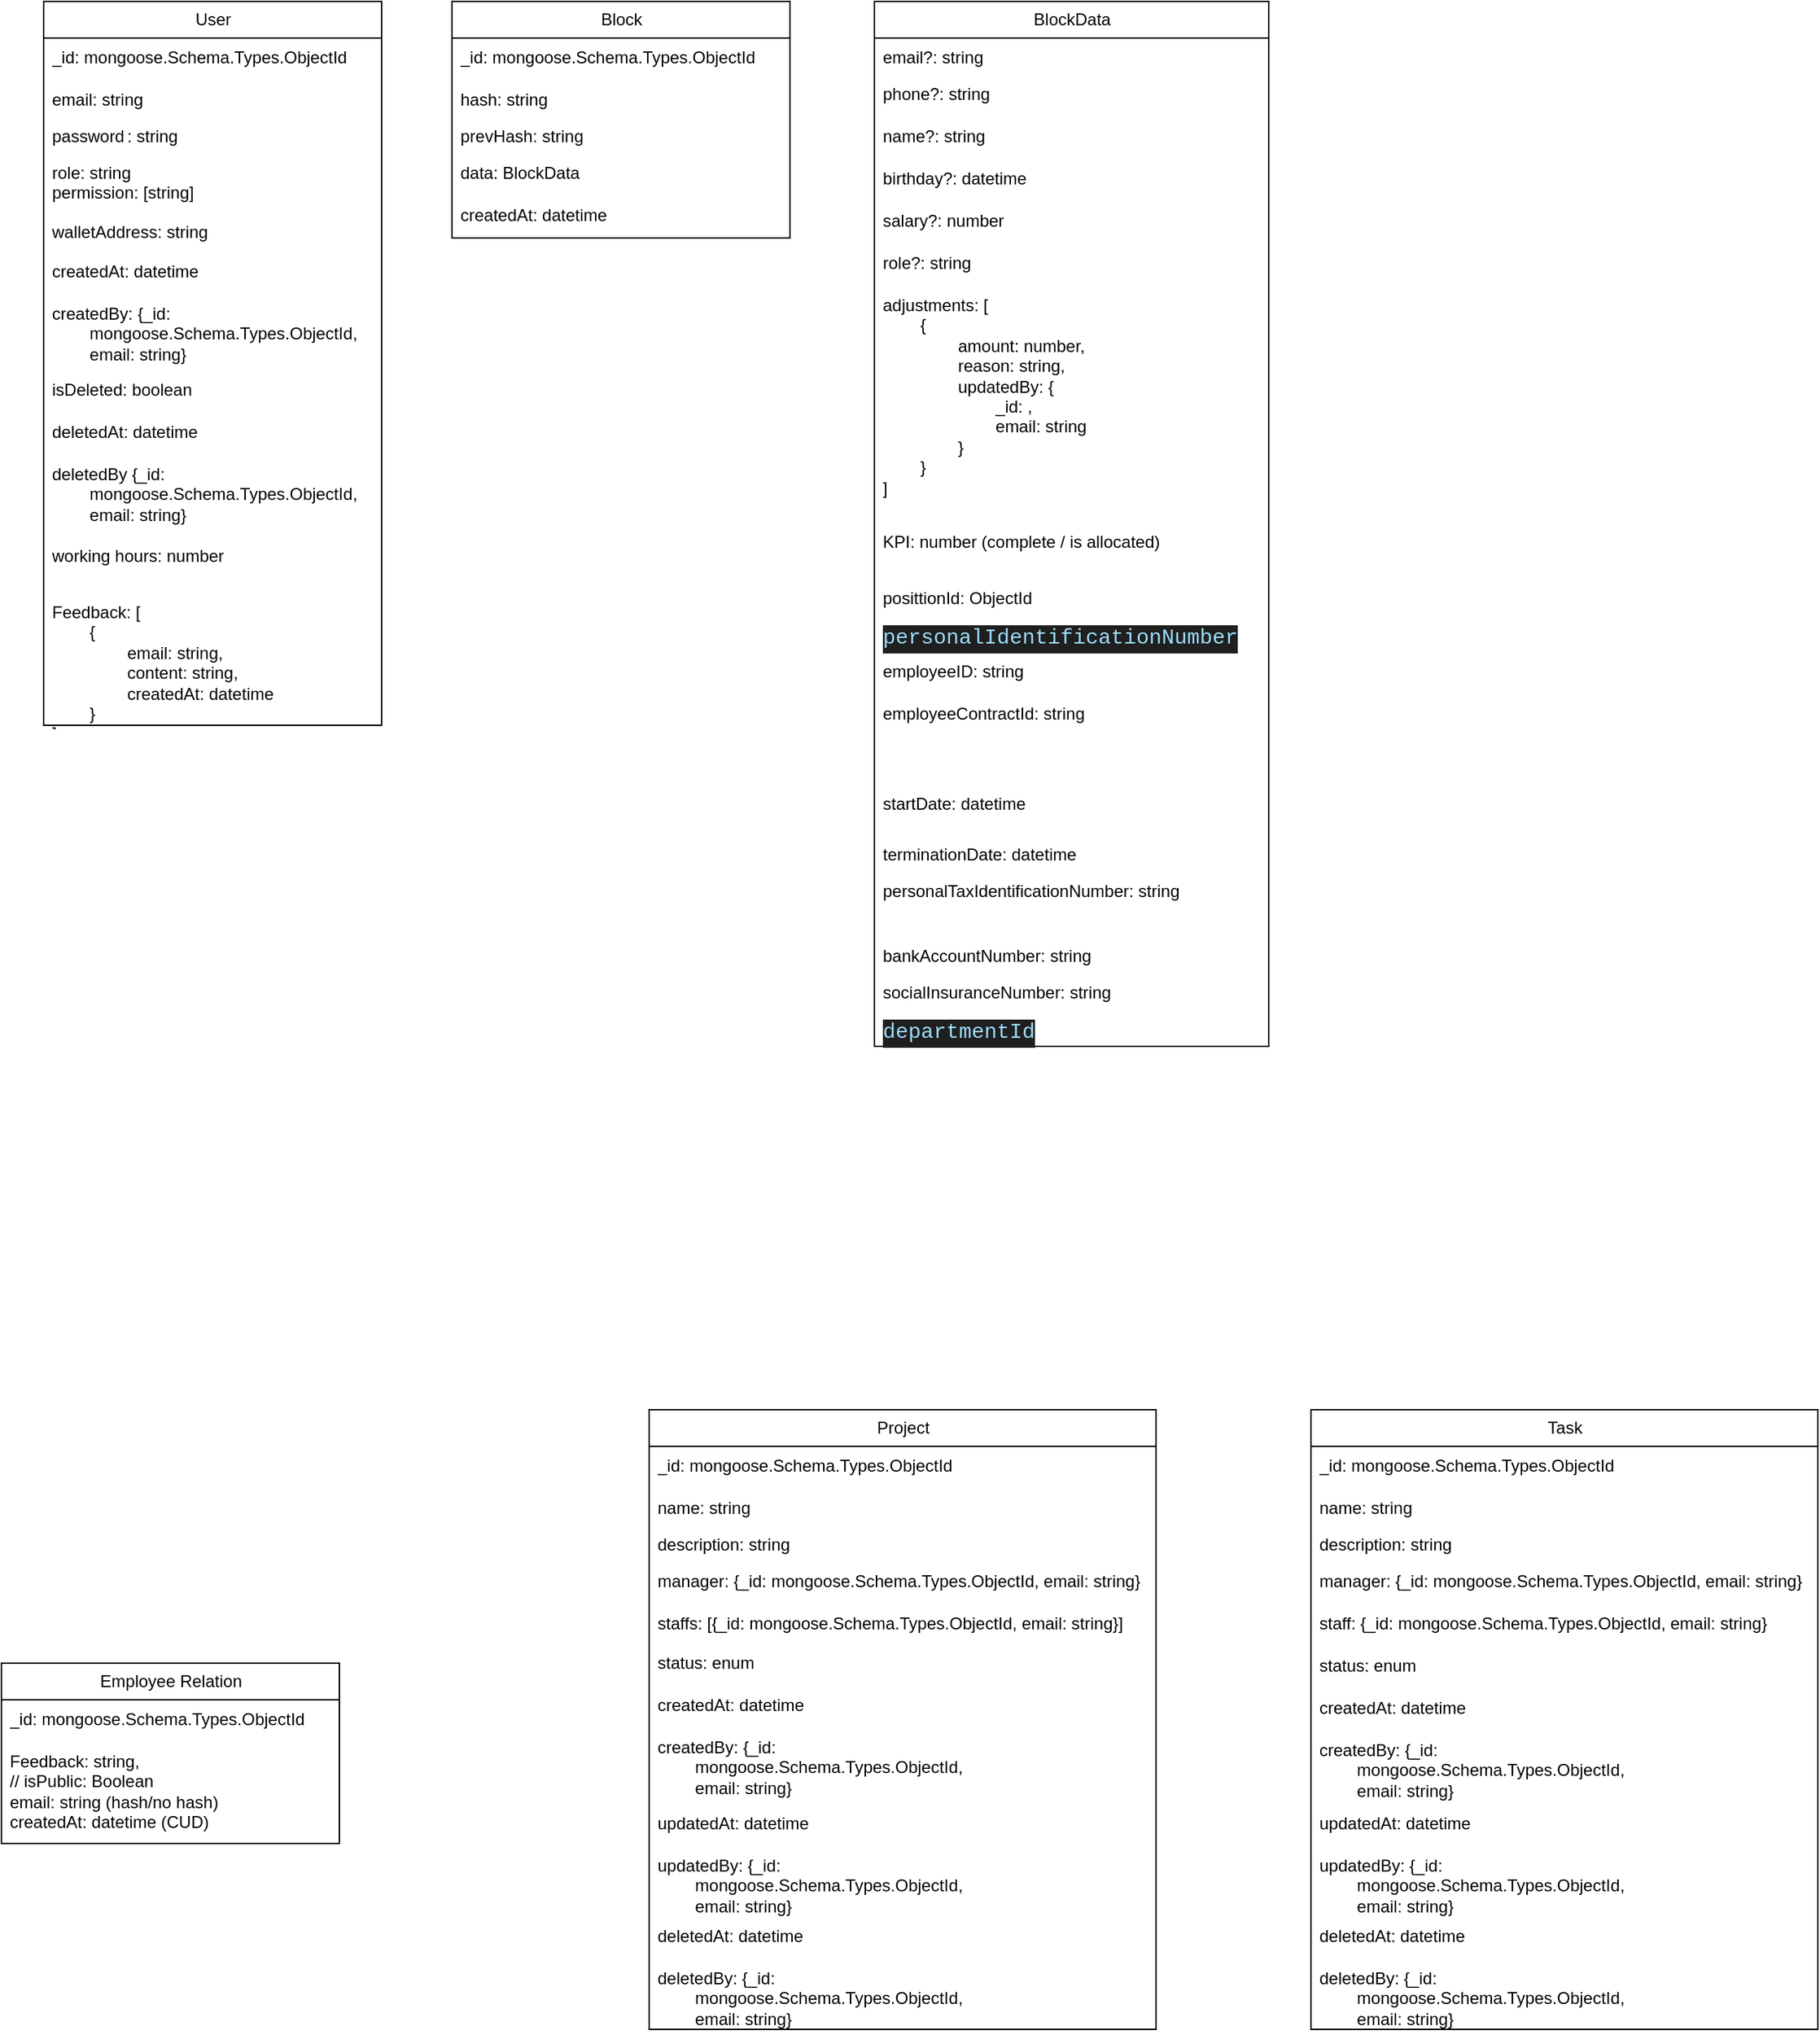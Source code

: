 <mxfile version="26.1.1">
  <diagram name="Trang-1" id="6lRMdNZCeuYs8_WIxGct">
    <mxGraphModel dx="1071" dy="615" grid="1" gridSize="10" guides="1" tooltips="1" connect="1" arrows="1" fold="1" page="1" pageScale="1" pageWidth="827" pageHeight="1169" math="0" shadow="0">
      <root>
        <mxCell id="0" />
        <mxCell id="1" parent="0" />
        <mxCell id="edtFd7OV8kf5VaEeZKkt-4" value="User" style="swimlane;fontStyle=0;childLayout=stackLayout;horizontal=1;startSize=26;fillColor=none;horizontalStack=0;resizeParent=1;resizeParentMax=0;resizeLast=0;collapsible=1;marginBottom=0;html=1;" parent="1" vertex="1">
          <mxGeometry x="50" y="40" width="240" height="514" as="geometry" />
        </mxCell>
        <mxCell id="edtFd7OV8kf5VaEeZKkt-49" value="_id: mongoose.Schema.Types.ObjectId" style="text;strokeColor=none;fillColor=none;spacingLeft=4;spacingRight=4;overflow=hidden;rotatable=0;points=[[0,0.5],[1,0.5]];portConstraint=eastwest;fontSize=12;whiteSpace=wrap;html=1;" parent="edtFd7OV8kf5VaEeZKkt-4" vertex="1">
          <mxGeometry y="26" width="240" height="30" as="geometry" />
        </mxCell>
        <mxCell id="edtFd7OV8kf5VaEeZKkt-5" value="email: string" style="text;strokeColor=none;fillColor=none;align=left;verticalAlign=top;spacingLeft=4;spacingRight=4;overflow=hidden;rotatable=0;points=[[0,0.5],[1,0.5]];portConstraint=eastwest;whiteSpace=wrap;html=1;" parent="edtFd7OV8kf5VaEeZKkt-4" vertex="1">
          <mxGeometry y="56" width="240" height="26" as="geometry" />
        </mxCell>
        <mxCell id="edtFd7OV8kf5VaEeZKkt-6" value="password&lt;span style=&quot;white-space: pre;&quot;&gt;&#x9;&lt;/span&gt;: string" style="text;strokeColor=none;fillColor=none;align=left;verticalAlign=top;spacingLeft=4;spacingRight=4;overflow=hidden;rotatable=0;points=[[0,0.5],[1,0.5]];portConstraint=eastwest;whiteSpace=wrap;html=1;" parent="edtFd7OV8kf5VaEeZKkt-4" vertex="1">
          <mxGeometry y="82" width="240" height="26" as="geometry" />
        </mxCell>
        <mxCell id="edtFd7OV8kf5VaEeZKkt-47" value="role: string&lt;div&gt;&lt;div&gt;permission: [string]&lt;/div&gt;&lt;/div&gt;" style="text;strokeColor=none;fillColor=none;spacingLeft=4;spacingRight=4;overflow=hidden;rotatable=0;points=[[0,0.5],[1,0.5]];portConstraint=eastwest;fontSize=12;whiteSpace=wrap;html=1;" parent="edtFd7OV8kf5VaEeZKkt-4" vertex="1">
          <mxGeometry y="108" width="240" height="42" as="geometry" />
        </mxCell>
        <mxCell id="edtFd7OV8kf5VaEeZKkt-7" value="walletAddress: string" style="text;strokeColor=none;fillColor=none;align=left;verticalAlign=top;spacingLeft=4;spacingRight=4;overflow=hidden;rotatable=0;points=[[0,0.5],[1,0.5]];portConstraint=eastwest;whiteSpace=wrap;html=1;" parent="edtFd7OV8kf5VaEeZKkt-4" vertex="1">
          <mxGeometry y="150" width="240" height="28" as="geometry" />
        </mxCell>
        <mxCell id="edtFd7OV8kf5VaEeZKkt-14" value="createdAt: datetime" style="text;strokeColor=none;fillColor=none;spacingLeft=4;spacingRight=4;overflow=hidden;rotatable=0;points=[[0,0.5],[1,0.5]];portConstraint=eastwest;fontSize=12;whiteSpace=wrap;html=1;" parent="edtFd7OV8kf5VaEeZKkt-4" vertex="1">
          <mxGeometry y="178" width="240" height="30" as="geometry" />
        </mxCell>
        <mxCell id="edtFd7OV8kf5VaEeZKkt-15" value="createdBy: {_id: &lt;span style=&quot;white-space: pre;&quot;&gt;&#x9;&lt;/span&gt;mongoose.Schema.Types.ObjectId,&lt;div&gt;&lt;span style=&quot;white-space: pre;&quot;&gt;&#x9;&lt;/span&gt;email: string}&lt;/div&gt;" style="text;strokeColor=none;fillColor=none;spacingLeft=4;spacingRight=4;overflow=hidden;rotatable=0;points=[[0,0.5],[1,0.5]];portConstraint=eastwest;fontSize=12;whiteSpace=wrap;html=1;" parent="edtFd7OV8kf5VaEeZKkt-4" vertex="1">
          <mxGeometry y="208" width="240" height="54" as="geometry" />
        </mxCell>
        <mxCell id="edtFd7OV8kf5VaEeZKkt-61" value="isDeleted: boolean" style="text;strokeColor=none;fillColor=none;spacingLeft=4;spacingRight=4;overflow=hidden;rotatable=0;points=[[0,0.5],[1,0.5]];portConstraint=eastwest;fontSize=12;whiteSpace=wrap;html=1;" parent="edtFd7OV8kf5VaEeZKkt-4" vertex="1">
          <mxGeometry y="262" width="240" height="30" as="geometry" />
        </mxCell>
        <mxCell id="edtFd7OV8kf5VaEeZKkt-17" value="deletedAt: datetime" style="text;strokeColor=none;fillColor=none;spacingLeft=4;spacingRight=4;overflow=hidden;rotatable=0;points=[[0,0.5],[1,0.5]];portConstraint=eastwest;fontSize=12;whiteSpace=wrap;html=1;" parent="edtFd7OV8kf5VaEeZKkt-4" vertex="1">
          <mxGeometry y="292" width="240" height="30" as="geometry" />
        </mxCell>
        <mxCell id="edtFd7OV8kf5VaEeZKkt-16" value="deletedBy {_id:&lt;div&gt;&lt;span style=&quot;white-space: pre;&quot;&gt;&#x9;&lt;/span&gt;mongoose.Schema.Types.ObjectId,&lt;div&gt;&lt;span style=&quot;white-space: pre;&quot;&gt;&#x9;&lt;/span&gt;email: string}&lt;/div&gt;&lt;/div&gt;&lt;div&gt;&lt;br&gt;&lt;/div&gt;&lt;div&gt;working hours: number&lt;br&gt;&lt;br&gt;&lt;/div&gt;&lt;div&gt;&lt;br&gt;&lt;/div&gt;" style="text;strokeColor=none;fillColor=none;spacingLeft=4;spacingRight=4;overflow=hidden;rotatable=0;points=[[0,0.5],[1,0.5]];portConstraint=eastwest;fontSize=12;whiteSpace=wrap;html=1;" parent="edtFd7OV8kf5VaEeZKkt-4" vertex="1">
          <mxGeometry y="322" width="240" height="98" as="geometry" />
        </mxCell>
        <mxCell id="hpcjHhujDGf5BCyLf7xm-4" value="Feedback: [&lt;div&gt;&lt;span style=&quot;white-space: pre;&quot;&gt;&#x9;&lt;/span&gt;{&lt;br&gt;&lt;div&gt;&lt;span style=&quot;white-space: pre;&quot;&gt;&#x9;&lt;span style=&quot;white-space: pre;&quot;&gt;&#x9;&lt;/span&gt;&lt;/span&gt;email: string,&lt;br&gt;&lt;/div&gt;&lt;div&gt;&lt;span style=&quot;white-space: pre;&quot;&gt;&#x9;&lt;span style=&quot;white-space: pre;&quot;&gt;&#x9;&lt;/span&gt;&lt;/span&gt;content: string,&lt;br&gt;&lt;/div&gt;&lt;div&gt;&lt;span style=&quot;white-space: pre;&quot;&gt;&#x9;&lt;span style=&quot;white-space: pre;&quot;&gt;&#x9;&lt;/span&gt;&lt;/span&gt;createdAt: datetime&lt;br&gt;&lt;/div&gt;&lt;div&gt;&lt;span style=&quot;white-space: pre;&quot;&gt;&#x9;&lt;/span&gt;}&lt;br&gt;&lt;/div&gt;&lt;div&gt;]&lt;/div&gt;&lt;/div&gt;" style="text;strokeColor=none;fillColor=none;align=left;verticalAlign=top;spacingLeft=4;spacingRight=4;overflow=hidden;rotatable=0;points=[[0,0.5],[1,0.5]];portConstraint=eastwest;whiteSpace=wrap;html=1;" parent="edtFd7OV8kf5VaEeZKkt-4" vertex="1">
          <mxGeometry y="420" width="240" height="94" as="geometry" />
        </mxCell>
        <mxCell id="edtFd7OV8kf5VaEeZKkt-23" value="Block" style="swimlane;fontStyle=0;childLayout=stackLayout;horizontal=1;startSize=26;fillColor=none;horizontalStack=0;resizeParent=1;resizeParentMax=0;resizeLast=0;collapsible=1;marginBottom=0;html=1;" parent="1" vertex="1">
          <mxGeometry x="340" y="40" width="240" height="168" as="geometry" />
        </mxCell>
        <mxCell id="edtFd7OV8kf5VaEeZKkt-50" value="_id: mongoose.Schema.Types.ObjectId" style="text;strokeColor=none;fillColor=none;spacingLeft=4;spacingRight=4;overflow=hidden;rotatable=0;points=[[0,0.5],[1,0.5]];portConstraint=eastwest;fontSize=12;whiteSpace=wrap;html=1;" parent="edtFd7OV8kf5VaEeZKkt-23" vertex="1">
          <mxGeometry y="26" width="240" height="30" as="geometry" />
        </mxCell>
        <mxCell id="edtFd7OV8kf5VaEeZKkt-24" value="hash: string" style="text;strokeColor=none;fillColor=none;align=left;verticalAlign=top;spacingLeft=4;spacingRight=4;overflow=hidden;rotatable=0;points=[[0,0.5],[1,0.5]];portConstraint=eastwest;whiteSpace=wrap;html=1;" parent="edtFd7OV8kf5VaEeZKkt-23" vertex="1">
          <mxGeometry y="56" width="240" height="26" as="geometry" />
        </mxCell>
        <mxCell id="edtFd7OV8kf5VaEeZKkt-25" value="prevHash: string" style="text;strokeColor=none;fillColor=none;align=left;verticalAlign=top;spacingLeft=4;spacingRight=4;overflow=hidden;rotatable=0;points=[[0,0.5],[1,0.5]];portConstraint=eastwest;whiteSpace=wrap;html=1;" parent="edtFd7OV8kf5VaEeZKkt-23" vertex="1">
          <mxGeometry y="82" width="240" height="26" as="geometry" />
        </mxCell>
        <mxCell id="edtFd7OV8kf5VaEeZKkt-27" value="data: BlockData" style="text;strokeColor=none;fillColor=none;spacingLeft=4;spacingRight=4;overflow=hidden;rotatable=0;points=[[0,0.5],[1,0.5]];portConstraint=eastwest;fontSize=12;whiteSpace=wrap;html=1;" parent="edtFd7OV8kf5VaEeZKkt-23" vertex="1">
          <mxGeometry y="108" width="240" height="30" as="geometry" />
        </mxCell>
        <mxCell id="edtFd7OV8kf5VaEeZKkt-28" value="createdAt: datetime" style="text;strokeColor=none;fillColor=none;spacingLeft=4;spacingRight=4;overflow=hidden;rotatable=0;points=[[0,0.5],[1,0.5]];portConstraint=eastwest;fontSize=12;whiteSpace=wrap;html=1;" parent="edtFd7OV8kf5VaEeZKkt-23" vertex="1">
          <mxGeometry y="138" width="240" height="30" as="geometry" />
        </mxCell>
        <mxCell id="edtFd7OV8kf5VaEeZKkt-33" value="BlockData" style="swimlane;fontStyle=0;childLayout=stackLayout;horizontal=1;startSize=26;fillColor=none;horizontalStack=0;resizeParent=1;resizeParentMax=0;resizeLast=0;collapsible=1;marginBottom=0;html=1;" parent="1" vertex="1">
          <mxGeometry x="640" y="40" width="280" height="742" as="geometry" />
        </mxCell>
        <mxCell id="edtFd7OV8kf5VaEeZKkt-34" value="email?: string" style="text;strokeColor=none;fillColor=none;align=left;verticalAlign=top;spacingLeft=4;spacingRight=4;overflow=hidden;rotatable=0;points=[[0,0.5],[1,0.5]];portConstraint=eastwest;whiteSpace=wrap;html=1;" parent="edtFd7OV8kf5VaEeZKkt-33" vertex="1">
          <mxGeometry y="26" width="280" height="26" as="geometry" />
        </mxCell>
        <mxCell id="edtFd7OV8kf5VaEeZKkt-48" value="phone?: string" style="text;strokeColor=none;fillColor=none;spacingLeft=4;spacingRight=4;overflow=hidden;rotatable=0;points=[[0,0.5],[1,0.5]];portConstraint=eastwest;fontSize=12;whiteSpace=wrap;html=1;" parent="edtFd7OV8kf5VaEeZKkt-33" vertex="1">
          <mxGeometry y="52" width="280" height="30" as="geometry" />
        </mxCell>
        <mxCell id="edtFd7OV8kf5VaEeZKkt-43" value="name?: string" style="text;strokeColor=none;fillColor=none;spacingLeft=4;spacingRight=4;overflow=hidden;rotatable=0;points=[[0,0.5],[1,0.5]];portConstraint=eastwest;fontSize=12;whiteSpace=wrap;html=1;" parent="edtFd7OV8kf5VaEeZKkt-33" vertex="1">
          <mxGeometry y="82" width="280" height="30" as="geometry" />
        </mxCell>
        <mxCell id="edtFd7OV8kf5VaEeZKkt-45" value="birthday?: datetime" style="text;strokeColor=none;fillColor=none;spacingLeft=4;spacingRight=4;overflow=hidden;rotatable=0;points=[[0,0.5],[1,0.5]];portConstraint=eastwest;fontSize=12;whiteSpace=wrap;html=1;" parent="edtFd7OV8kf5VaEeZKkt-33" vertex="1">
          <mxGeometry y="112" width="280" height="30" as="geometry" />
        </mxCell>
        <mxCell id="edtFd7OV8kf5VaEeZKkt-46" value="salary?: number" style="text;strokeColor=none;fillColor=none;spacingLeft=4;spacingRight=4;overflow=hidden;rotatable=0;points=[[0,0.5],[1,0.5]];portConstraint=eastwest;fontSize=12;whiteSpace=wrap;html=1;" parent="edtFd7OV8kf5VaEeZKkt-33" vertex="1">
          <mxGeometry y="142" width="280" height="30" as="geometry" />
        </mxCell>
        <mxCell id="edtFd7OV8kf5VaEeZKkt-44" value="role?: string" style="text;strokeColor=none;fillColor=none;spacingLeft=4;spacingRight=4;overflow=hidden;rotatable=0;points=[[0,0.5],[1,0.5]];portConstraint=eastwest;fontSize=12;whiteSpace=wrap;html=1;" parent="edtFd7OV8kf5VaEeZKkt-33" vertex="1">
          <mxGeometry y="172" width="280" height="30" as="geometry" />
        </mxCell>
        <mxCell id="vyKMncAaBuGmrBEd7uzb-3" value="&lt;div&gt;&lt;span data-end=&quot;70&quot; data-start=&quot;55&quot;&gt;adjustments: [&lt;/span&gt;&lt;/div&gt;&lt;div&gt;&lt;span data-end=&quot;70&quot; data-start=&quot;55&quot;&gt;&lt;span style=&quot;white-space: pre;&quot;&gt;&#x9;&lt;/span&gt;{&lt;/span&gt;&lt;/div&gt;&lt;div&gt;&lt;span data-end=&quot;70&quot; data-start=&quot;55&quot;&gt;&lt;span style=&quot;white-space: pre;&quot;&gt;&#x9;&lt;span style=&quot;white-space: pre;&quot;&gt;&#x9;&lt;/span&gt;&lt;/span&gt;amount: number,&lt;br&gt;&lt;/span&gt;&lt;/div&gt;&lt;div&gt;&lt;span data-end=&quot;70&quot; data-start=&quot;55&quot;&gt;&lt;span style=&quot;white-space: pre;&quot;&gt;&#x9;&lt;span style=&quot;white-space: pre;&quot;&gt;&#x9;&lt;/span&gt;&lt;/span&gt;reason: string,&lt;br&gt;&lt;/span&gt;&lt;/div&gt;&lt;div&gt;&lt;span data-end=&quot;70&quot; data-start=&quot;55&quot;&gt;&lt;span style=&quot;white-space: pre;&quot;&gt;&#x9;&lt;span style=&quot;white-space: pre;&quot;&gt;&#x9;&lt;/span&gt;&lt;/span&gt;updatedBy:&amp;nbsp;&lt;/span&gt;&lt;span style=&quot;background-color: transparent; color: light-dark(rgb(0, 0, 0), rgb(255, 255, 255));&quot;&gt;{&lt;/span&gt;&lt;/div&gt;&lt;div&gt;&lt;span data-end=&quot;70&quot; data-start=&quot;55&quot;&gt;&lt;span style=&quot;white-space: pre;&quot;&gt;&#x9;&lt;/span&gt;&lt;span style=&quot;white-space: pre;&quot;&gt;&#x9;&lt;span style=&quot;white-space: pre;&quot;&gt;&#x9;&lt;/span&gt;&lt;/span&gt;_id: ,&lt;br&gt;&lt;/span&gt;&lt;/div&gt;&lt;div&gt;&lt;span data-end=&quot;70&quot; data-start=&quot;55&quot;&gt;&lt;span style=&quot;white-space: pre;&quot;&gt;&#x9;&lt;/span&gt;&lt;span style=&quot;white-space: pre;&quot;&gt;&#x9;&lt;span style=&quot;white-space: pre;&quot;&gt;&#x9;&lt;/span&gt;&lt;/span&gt;email: string&lt;/span&gt;&lt;/div&gt;&lt;div&gt;&lt;span data-end=&quot;70&quot; data-start=&quot;55&quot;&gt;&lt;span style=&quot;white-space: pre;&quot;&gt;&#x9;&lt;span style=&quot;white-space: pre;&quot;&gt;&#x9;&lt;/span&gt;&lt;/span&gt;}&lt;/span&gt;&lt;/div&gt;&lt;div&gt;&lt;span data-end=&quot;70&quot; data-start=&quot;55&quot;&gt;&lt;span style=&quot;white-space: pre;&quot;&gt;&#x9;&lt;/span&gt;}&lt;br&gt;&lt;/span&gt;&lt;/div&gt;&lt;div&gt;]&lt;/div&gt;" style="text;strokeColor=none;fillColor=none;align=left;verticalAlign=top;spacingLeft=4;spacingRight=4;overflow=hidden;rotatable=0;points=[[0,0.5],[1,0.5]];portConstraint=eastwest;whiteSpace=wrap;html=1;" parent="edtFd7OV8kf5VaEeZKkt-33" vertex="1">
          <mxGeometry y="202" width="280" height="168" as="geometry" />
        </mxCell>
        <mxCell id="vyKMncAaBuGmrBEd7uzb-4" value="KPI: number (complete / is allocated)" style="text;strokeColor=none;fillColor=none;align=left;verticalAlign=top;spacingLeft=4;spacingRight=4;overflow=hidden;rotatable=0;points=[[0,0.5],[1,0.5]];portConstraint=eastwest;whiteSpace=wrap;html=1;" parent="edtFd7OV8kf5VaEeZKkt-33" vertex="1">
          <mxGeometry y="370" width="280" height="40" as="geometry" />
        </mxCell>
        <mxCell id="nSZZfyKYvixu-nadPz-V-1" value="posittionId: ObjectId" style="text;strokeColor=none;fillColor=none;align=left;verticalAlign=top;spacingLeft=4;spacingRight=4;overflow=hidden;rotatable=0;points=[[0,0.5],[1,0.5]];portConstraint=eastwest;whiteSpace=wrap;html=1;" parent="edtFd7OV8kf5VaEeZKkt-33" vertex="1">
          <mxGeometry y="410" width="280" height="26" as="geometry" />
        </mxCell>
        <mxCell id="nSZZfyKYvixu-nadPz-V-3" value="&lt;div style=&quot;color: rgb(204, 204, 204); background-color: rgb(31, 31, 31); font-family: Consolas, &amp;quot;Courier New&amp;quot;, monospace; font-size: 15px; line-height: 20px; white-space: pre;&quot;&gt;&lt;span style=&quot;color: #9cdcfe;&quot;&gt;personalIdentificationNumber&lt;/span&gt;&lt;/div&gt;" style="text;strokeColor=none;fillColor=none;align=left;verticalAlign=top;spacingLeft=4;spacingRight=4;overflow=hidden;rotatable=0;points=[[0,0.5],[1,0.5]];portConstraint=eastwest;whiteSpace=wrap;html=1;" parent="edtFd7OV8kf5VaEeZKkt-33" vertex="1">
          <mxGeometry y="436" width="280" height="26" as="geometry" />
        </mxCell>
        <mxCell id="ccH49liPs6FKaZ8h0LeP-5" value="employeeID: string&lt;div&gt;&lt;br&gt;&lt;/div&gt;&lt;div&gt;&lt;br&gt;&lt;/div&gt;" style="text;strokeColor=none;fillColor=none;align=left;verticalAlign=top;spacingLeft=4;spacingRight=4;overflow=hidden;rotatable=0;points=[[0,0.5],[1,0.5]];portConstraint=eastwest;whiteSpace=wrap;html=1;" parent="edtFd7OV8kf5VaEeZKkt-33" vertex="1">
          <mxGeometry y="462" width="280" height="30" as="geometry" />
        </mxCell>
        <mxCell id="ccH49liPs6FKaZ8h0LeP-6" value="employeeContractId: string" style="text;strokeColor=none;fillColor=none;align=left;verticalAlign=top;spacingLeft=4;spacingRight=4;overflow=hidden;rotatable=0;points=[[0,0.5],[1,0.5]];portConstraint=eastwest;whiteSpace=wrap;html=1;" parent="edtFd7OV8kf5VaEeZKkt-33" vertex="1">
          <mxGeometry y="492" width="280" height="26" as="geometry" />
        </mxCell>
        <mxCell id="ccH49liPs6FKaZ8h0LeP-7" value="&lt;div&gt;&lt;br&gt;&lt;/div&gt;" style="text;strokeColor=none;fillColor=none;align=left;verticalAlign=top;spacingLeft=4;spacingRight=4;overflow=hidden;rotatable=0;points=[[0,0.5],[1,0.5]];portConstraint=eastwest;whiteSpace=wrap;html=1;" parent="edtFd7OV8kf5VaEeZKkt-33" vertex="1">
          <mxGeometry y="518" width="280" height="38" as="geometry" />
        </mxCell>
        <mxCell id="ccH49liPs6FKaZ8h0LeP-8" value="startDate: datetime&lt;div&gt;&lt;br&gt;&lt;/div&gt;" style="text;strokeColor=none;fillColor=none;align=left;verticalAlign=top;spacingLeft=4;spacingRight=4;overflow=hidden;rotatable=0;points=[[0,0.5],[1,0.5]];portConstraint=eastwest;whiteSpace=wrap;html=1;" parent="edtFd7OV8kf5VaEeZKkt-33" vertex="1">
          <mxGeometry y="556" width="280" height="36" as="geometry" />
        </mxCell>
        <mxCell id="ccH49liPs6FKaZ8h0LeP-9" value="terminationDate: datetime" style="text;strokeColor=none;fillColor=none;align=left;verticalAlign=top;spacingLeft=4;spacingRight=4;overflow=hidden;rotatable=0;points=[[0,0.5],[1,0.5]];portConstraint=eastwest;whiteSpace=wrap;html=1;" parent="edtFd7OV8kf5VaEeZKkt-33" vertex="1">
          <mxGeometry y="592" width="280" height="26" as="geometry" />
        </mxCell>
        <mxCell id="ccH49liPs6FKaZ8h0LeP-10" value="personalTaxIdentificationNumber: string&lt;div&gt;&lt;br/&gt;&lt;/div&gt;" style="text;strokeColor=none;fillColor=none;align=left;verticalAlign=top;spacingLeft=4;spacingRight=4;overflow=hidden;rotatable=0;points=[[0,0.5],[1,0.5]];portConstraint=eastwest;whiteSpace=wrap;html=1;" parent="edtFd7OV8kf5VaEeZKkt-33" vertex="1">
          <mxGeometry y="618" width="280" height="46" as="geometry" />
        </mxCell>
        <mxCell id="ccH49liPs6FKaZ8h0LeP-11" value="bankAccountNumber: string" style="text;strokeColor=none;fillColor=none;align=left;verticalAlign=top;spacingLeft=4;spacingRight=4;overflow=hidden;rotatable=0;points=[[0,0.5],[1,0.5]];portConstraint=eastwest;whiteSpace=wrap;html=1;" parent="edtFd7OV8kf5VaEeZKkt-33" vertex="1">
          <mxGeometry y="664" width="280" height="26" as="geometry" />
        </mxCell>
        <mxCell id="ccH49liPs6FKaZ8h0LeP-12" value="socialInsuranceNumber: string" style="text;strokeColor=none;fillColor=none;align=left;verticalAlign=top;spacingLeft=4;spacingRight=4;overflow=hidden;rotatable=0;points=[[0,0.5],[1,0.5]];portConstraint=eastwest;whiteSpace=wrap;html=1;" parent="edtFd7OV8kf5VaEeZKkt-33" vertex="1">
          <mxGeometry y="690" width="280" height="26" as="geometry" />
        </mxCell>
        <mxCell id="nSZZfyKYvixu-nadPz-V-2" value="&lt;div style=&quot;color: rgb(204, 204, 204); background-color: rgb(31, 31, 31); font-family: Consolas, &amp;quot;Courier New&amp;quot;, monospace; font-size: 15px; line-height: 20px; white-space: pre;&quot;&gt;&lt;span style=&quot;color: rgb(156, 220, 254);&quot;&gt;departmentId&lt;/span&gt;&lt;/div&gt;" style="text;strokeColor=none;fillColor=none;align=left;verticalAlign=top;spacingLeft=4;spacingRight=4;overflow=hidden;rotatable=0;points=[[0,0.5],[1,0.5]];portConstraint=eastwest;whiteSpace=wrap;html=1;" parent="edtFd7OV8kf5VaEeZKkt-33" vertex="1">
          <mxGeometry y="716" width="280" height="26" as="geometry" />
        </mxCell>
        <mxCell id="edtFd7OV8kf5VaEeZKkt-51" value="Project" style="swimlane;fontStyle=0;childLayout=stackLayout;horizontal=1;startSize=26;fillColor=none;horizontalStack=0;resizeParent=1;resizeParentMax=0;resizeLast=0;collapsible=1;marginBottom=0;html=1;" parent="1" vertex="1">
          <mxGeometry x="480" y="1040" width="360" height="440" as="geometry" />
        </mxCell>
        <mxCell id="edtFd7OV8kf5VaEeZKkt-52" value="_id: mongoose.Schema.Types.ObjectId" style="text;strokeColor=none;fillColor=none;spacingLeft=4;spacingRight=4;overflow=hidden;rotatable=0;points=[[0,0.5],[1,0.5]];portConstraint=eastwest;fontSize=12;whiteSpace=wrap;html=1;" parent="edtFd7OV8kf5VaEeZKkt-51" vertex="1">
          <mxGeometry y="26" width="360" height="30" as="geometry" />
        </mxCell>
        <mxCell id="edtFd7OV8kf5VaEeZKkt-53" value="name: string" style="text;strokeColor=none;fillColor=none;align=left;verticalAlign=top;spacingLeft=4;spacingRight=4;overflow=hidden;rotatable=0;points=[[0,0.5],[1,0.5]];portConstraint=eastwest;whiteSpace=wrap;html=1;" parent="edtFd7OV8kf5VaEeZKkt-51" vertex="1">
          <mxGeometry y="56" width="360" height="26" as="geometry" />
        </mxCell>
        <mxCell id="edtFd7OV8kf5VaEeZKkt-54" value="description: string" style="text;strokeColor=none;fillColor=none;align=left;verticalAlign=top;spacingLeft=4;spacingRight=4;overflow=hidden;rotatable=0;points=[[0,0.5],[1,0.5]];portConstraint=eastwest;whiteSpace=wrap;html=1;" parent="edtFd7OV8kf5VaEeZKkt-51" vertex="1">
          <mxGeometry y="82" width="360" height="26" as="geometry" />
        </mxCell>
        <mxCell id="edtFd7OV8kf5VaEeZKkt-55" value="manager: {_id: mongoose.Schema.Types.ObjectId, email: string&lt;span style=&quot;background-color: transparent; color: light-dark(rgb(0, 0, 0), rgb(255, 255, 255));&quot;&gt;}&lt;/span&gt;" style="text;strokeColor=none;fillColor=none;spacingLeft=4;spacingRight=4;overflow=hidden;rotatable=0;points=[[0,0.5],[1,0.5]];portConstraint=eastwest;fontSize=12;whiteSpace=wrap;html=1;" parent="edtFd7OV8kf5VaEeZKkt-51" vertex="1">
          <mxGeometry y="108" width="360" height="30" as="geometry" />
        </mxCell>
        <mxCell id="edtFd7OV8kf5VaEeZKkt-56" value="staffs: [{_id: mongoose.Schema.Types.ObjectId, email: string&lt;span style=&quot;color: light-dark(rgb(0, 0, 0), rgb(255, 255, 255)); background-color: transparent;&quot;&gt;}]&lt;/span&gt;" style="text;strokeColor=none;fillColor=none;align=left;verticalAlign=top;spacingLeft=4;spacingRight=4;overflow=hidden;rotatable=0;points=[[0,0.5],[1,0.5]];portConstraint=eastwest;whiteSpace=wrap;html=1;" parent="edtFd7OV8kf5VaEeZKkt-51" vertex="1">
          <mxGeometry y="138" width="360" height="28" as="geometry" />
        </mxCell>
        <mxCell id="edtFd7OV8kf5VaEeZKkt-72" value="status: enum" style="text;strokeColor=none;fillColor=none;spacingLeft=4;spacingRight=4;overflow=hidden;rotatable=0;points=[[0,0.5],[1,0.5]];portConstraint=eastwest;fontSize=12;whiteSpace=wrap;html=1;" parent="edtFd7OV8kf5VaEeZKkt-51" vertex="1">
          <mxGeometry y="166" width="360" height="30" as="geometry" />
        </mxCell>
        <mxCell id="edtFd7OV8kf5VaEeZKkt-57" value="createdAt: datetime" style="text;strokeColor=none;fillColor=none;spacingLeft=4;spacingRight=4;overflow=hidden;rotatable=0;points=[[0,0.5],[1,0.5]];portConstraint=eastwest;fontSize=12;whiteSpace=wrap;html=1;" parent="edtFd7OV8kf5VaEeZKkt-51" vertex="1">
          <mxGeometry y="196" width="360" height="30" as="geometry" />
        </mxCell>
        <mxCell id="edtFd7OV8kf5VaEeZKkt-58" value="createdBy: {_id:&lt;div&gt;&lt;span style=&quot;white-space: pre;&quot;&gt;&#x9;&lt;/span&gt;mongoose.Schema.Types.ObjectId,&lt;div&gt;&lt;span style=&quot;white-space: pre;&quot;&gt;&#x9;&lt;/span&gt;email: string}&lt;/div&gt;&lt;/div&gt;" style="text;strokeColor=none;fillColor=none;spacingLeft=4;spacingRight=4;overflow=hidden;rotatable=0;points=[[0,0.5],[1,0.5]];portConstraint=eastwest;fontSize=12;whiteSpace=wrap;html=1;" parent="edtFd7OV8kf5VaEeZKkt-51" vertex="1">
          <mxGeometry y="226" width="360" height="54" as="geometry" />
        </mxCell>
        <mxCell id="edtFd7OV8kf5VaEeZKkt-76" value="updatedAt: datetime" style="text;strokeColor=none;fillColor=none;spacingLeft=4;spacingRight=4;overflow=hidden;rotatable=0;points=[[0,0.5],[1,0.5]];portConstraint=eastwest;fontSize=12;whiteSpace=wrap;html=1;" parent="edtFd7OV8kf5VaEeZKkt-51" vertex="1">
          <mxGeometry y="280" width="360" height="30" as="geometry" />
        </mxCell>
        <mxCell id="edtFd7OV8kf5VaEeZKkt-75" value="updatedBy: {_id:&lt;div&gt;&lt;span style=&quot;white-space: pre;&quot;&gt;&#x9;&lt;/span&gt;mongoose.Schema.Types.ObjectId,&lt;div&gt;&lt;span style=&quot;white-space: pre;&quot;&gt;&#x9;&lt;/span&gt;email: string}&lt;/div&gt;&lt;/div&gt;" style="text;strokeColor=none;fillColor=none;spacingLeft=4;spacingRight=4;overflow=hidden;rotatable=0;points=[[0,0.5],[1,0.5]];portConstraint=eastwest;fontSize=12;whiteSpace=wrap;html=1;" parent="edtFd7OV8kf5VaEeZKkt-51" vertex="1">
          <mxGeometry y="310" width="360" height="50" as="geometry" />
        </mxCell>
        <mxCell id="edtFd7OV8kf5VaEeZKkt-59" value="deletedAt: datetime" style="text;strokeColor=none;fillColor=none;spacingLeft=4;spacingRight=4;overflow=hidden;rotatable=0;points=[[0,0.5],[1,0.5]];portConstraint=eastwest;fontSize=12;whiteSpace=wrap;html=1;" parent="edtFd7OV8kf5VaEeZKkt-51" vertex="1">
          <mxGeometry y="360" width="360" height="30" as="geometry" />
        </mxCell>
        <mxCell id="edtFd7OV8kf5VaEeZKkt-60" value="deletedBy: {_id:&lt;div&gt;&lt;span style=&quot;white-space: pre;&quot;&gt;&#x9;&lt;/span&gt;mongoose.Schema.Types.ObjectId,&lt;div&gt;&lt;span style=&quot;white-space: pre;&quot;&gt;&#x9;&lt;/span&gt;email: string}&lt;/div&gt;&lt;/div&gt;" style="text;strokeColor=none;fillColor=none;spacingLeft=4;spacingRight=4;overflow=hidden;rotatable=0;points=[[0,0.5],[1,0.5]];portConstraint=eastwest;fontSize=12;whiteSpace=wrap;html=1;" parent="edtFd7OV8kf5VaEeZKkt-51" vertex="1">
          <mxGeometry y="390" width="360" height="50" as="geometry" />
        </mxCell>
        <mxCell id="edtFd7OV8kf5VaEeZKkt-62" value="Task" style="swimlane;fontStyle=0;childLayout=stackLayout;horizontal=1;startSize=26;fillColor=none;horizontalStack=0;resizeParent=1;resizeParentMax=0;resizeLast=0;collapsible=1;marginBottom=0;html=1;" parent="1" vertex="1">
          <mxGeometry x="950" y="1040" width="360" height="440" as="geometry" />
        </mxCell>
        <mxCell id="edtFd7OV8kf5VaEeZKkt-63" value="_id: mongoose.Schema.Types.ObjectId" style="text;strokeColor=none;fillColor=none;spacingLeft=4;spacingRight=4;overflow=hidden;rotatable=0;points=[[0,0.5],[1,0.5]];portConstraint=eastwest;fontSize=12;whiteSpace=wrap;html=1;" parent="edtFd7OV8kf5VaEeZKkt-62" vertex="1">
          <mxGeometry y="26" width="360" height="30" as="geometry" />
        </mxCell>
        <mxCell id="edtFd7OV8kf5VaEeZKkt-64" value="name: string" style="text;strokeColor=none;fillColor=none;align=left;verticalAlign=top;spacingLeft=4;spacingRight=4;overflow=hidden;rotatable=0;points=[[0,0.5],[1,0.5]];portConstraint=eastwest;whiteSpace=wrap;html=1;" parent="edtFd7OV8kf5VaEeZKkt-62" vertex="1">
          <mxGeometry y="56" width="360" height="26" as="geometry" />
        </mxCell>
        <mxCell id="edtFd7OV8kf5VaEeZKkt-65" value="description: string" style="text;strokeColor=none;fillColor=none;align=left;verticalAlign=top;spacingLeft=4;spacingRight=4;overflow=hidden;rotatable=0;points=[[0,0.5],[1,0.5]];portConstraint=eastwest;whiteSpace=wrap;html=1;" parent="edtFd7OV8kf5VaEeZKkt-62" vertex="1">
          <mxGeometry y="82" width="360" height="26" as="geometry" />
        </mxCell>
        <mxCell id="edtFd7OV8kf5VaEeZKkt-66" value="manager: {_id: mongoose.Schema.Types.ObjectId, email: string&lt;span style=&quot;background-color: transparent; color: light-dark(rgb(0, 0, 0), rgb(255, 255, 255));&quot;&gt;}&lt;/span&gt;" style="text;strokeColor=none;fillColor=none;spacingLeft=4;spacingRight=4;overflow=hidden;rotatable=0;points=[[0,0.5],[1,0.5]];portConstraint=eastwest;fontSize=12;whiteSpace=wrap;html=1;" parent="edtFd7OV8kf5VaEeZKkt-62" vertex="1">
          <mxGeometry y="108" width="360" height="30" as="geometry" />
        </mxCell>
        <mxCell id="edtFd7OV8kf5VaEeZKkt-74" value="staff: {_id: mongoose.Schema.Types.ObjectId, email: string&lt;span style=&quot;color: light-dark(rgb(0, 0, 0), rgb(255, 255, 255)); background-color: transparent;&quot;&gt;}&lt;/span&gt;" style="text;strokeColor=none;fillColor=none;spacingLeft=4;spacingRight=4;overflow=hidden;rotatable=0;points=[[0,0.5],[1,0.5]];portConstraint=eastwest;fontSize=12;whiteSpace=wrap;html=1;" parent="edtFd7OV8kf5VaEeZKkt-62" vertex="1">
          <mxGeometry y="138" width="360" height="30" as="geometry" />
        </mxCell>
        <mxCell id="edtFd7OV8kf5VaEeZKkt-73" value="status: enum" style="text;strokeColor=none;fillColor=none;spacingLeft=4;spacingRight=4;overflow=hidden;rotatable=0;points=[[0,0.5],[1,0.5]];portConstraint=eastwest;fontSize=12;whiteSpace=wrap;html=1;" parent="edtFd7OV8kf5VaEeZKkt-62" vertex="1">
          <mxGeometry y="168" width="360" height="30" as="geometry" />
        </mxCell>
        <mxCell id="edtFd7OV8kf5VaEeZKkt-68" value="createdAt: datetime" style="text;strokeColor=none;fillColor=none;spacingLeft=4;spacingRight=4;overflow=hidden;rotatable=0;points=[[0,0.5],[1,0.5]];portConstraint=eastwest;fontSize=12;whiteSpace=wrap;html=1;" parent="edtFd7OV8kf5VaEeZKkt-62" vertex="1">
          <mxGeometry y="198" width="360" height="30" as="geometry" />
        </mxCell>
        <mxCell id="edtFd7OV8kf5VaEeZKkt-69" value="createdBy: {_id:&lt;div&gt;&lt;span style=&quot;white-space: pre;&quot;&gt;&#x9;&lt;/span&gt;mongoose.Schema.Types.ObjectId,&lt;div&gt;&lt;span style=&quot;white-space: pre;&quot;&gt;&#x9;&lt;/span&gt;email: string}&lt;/div&gt;&lt;/div&gt;&lt;div&gt;&lt;br&gt;&lt;/div&gt;" style="text;strokeColor=none;fillColor=none;spacingLeft=4;spacingRight=4;overflow=hidden;rotatable=0;points=[[0,0.5],[1,0.5]];portConstraint=eastwest;fontSize=12;whiteSpace=wrap;html=1;" parent="edtFd7OV8kf5VaEeZKkt-62" vertex="1">
          <mxGeometry y="228" width="360" height="52" as="geometry" />
        </mxCell>
        <mxCell id="edtFd7OV8kf5VaEeZKkt-78" value="updatedAt: datetime" style="text;strokeColor=none;fillColor=none;spacingLeft=4;spacingRight=4;overflow=hidden;rotatable=0;points=[[0,0.5],[1,0.5]];portConstraint=eastwest;fontSize=12;whiteSpace=wrap;html=1;" parent="edtFd7OV8kf5VaEeZKkt-62" vertex="1">
          <mxGeometry y="280" width="360" height="30" as="geometry" />
        </mxCell>
        <mxCell id="edtFd7OV8kf5VaEeZKkt-77" value="updatedBy: {_id:&lt;div&gt;&lt;span style=&quot;white-space: pre;&quot;&gt;&#x9;&lt;/span&gt;mongoose.Schema.Types.ObjectId,&lt;div&gt;&lt;span style=&quot;white-space: pre;&quot;&gt;&#x9;&lt;/span&gt;email: string}&lt;/div&gt;&lt;/div&gt;" style="text;strokeColor=none;fillColor=none;spacingLeft=4;spacingRight=4;overflow=hidden;rotatable=0;points=[[0,0.5],[1,0.5]];portConstraint=eastwest;fontSize=12;whiteSpace=wrap;html=1;" parent="edtFd7OV8kf5VaEeZKkt-62" vertex="1">
          <mxGeometry y="310" width="360" height="50" as="geometry" />
        </mxCell>
        <mxCell id="edtFd7OV8kf5VaEeZKkt-70" value="deletedAt: datetime" style="text;strokeColor=none;fillColor=none;spacingLeft=4;spacingRight=4;overflow=hidden;rotatable=0;points=[[0,0.5],[1,0.5]];portConstraint=eastwest;fontSize=12;whiteSpace=wrap;html=1;" parent="edtFd7OV8kf5VaEeZKkt-62" vertex="1">
          <mxGeometry y="360" width="360" height="30" as="geometry" />
        </mxCell>
        <mxCell id="edtFd7OV8kf5VaEeZKkt-71" value="deletedBy: {_id:&lt;div&gt;&lt;span style=&quot;white-space: pre;&quot;&gt;&#x9;&lt;/span&gt;mongoose.Schema.Types.ObjectId,&lt;div&gt;&lt;span style=&quot;white-space: pre;&quot;&gt;&#x9;&lt;/span&gt;email: string}&lt;/div&gt;&lt;/div&gt;" style="text;strokeColor=none;fillColor=none;spacingLeft=4;spacingRight=4;overflow=hidden;rotatable=0;points=[[0,0.5],[1,0.5]];portConstraint=eastwest;fontSize=12;whiteSpace=wrap;html=1;" parent="edtFd7OV8kf5VaEeZKkt-62" vertex="1">
          <mxGeometry y="390" width="360" height="50" as="geometry" />
        </mxCell>
        <mxCell id="hpcjHhujDGf5BCyLf7xm-1" value="&lt;div&gt;Employee Relation&lt;/div&gt;" style="swimlane;fontStyle=0;childLayout=stackLayout;horizontal=1;startSize=26;fillColor=none;horizontalStack=0;resizeParent=1;resizeParentMax=0;resizeLast=0;collapsible=1;marginBottom=0;html=1;" parent="1" vertex="1">
          <mxGeometry x="20" y="1220" width="240" height="128" as="geometry" />
        </mxCell>
        <mxCell id="hpcjHhujDGf5BCyLf7xm-2" value="_id: mongoose.Schema.Types.ObjectId" style="text;strokeColor=none;fillColor=none;spacingLeft=4;spacingRight=4;overflow=hidden;rotatable=0;points=[[0,0.5],[1,0.5]];portConstraint=eastwest;fontSize=12;whiteSpace=wrap;html=1;" parent="hpcjHhujDGf5BCyLf7xm-1" vertex="1">
          <mxGeometry y="26" width="240" height="30" as="geometry" />
        </mxCell>
        <mxCell id="hpcjHhujDGf5BCyLf7xm-6" value="&lt;div&gt;Feedback: string,&lt;/div&gt;&lt;div&gt;// isPublic: Boolean&lt;/div&gt;&lt;div&gt;email: string (hash/no hash)&lt;/div&gt;createdAt: datetime (CUD)" style="text;strokeColor=none;fillColor=none;spacingLeft=4;spacingRight=4;overflow=hidden;rotatable=0;points=[[0,0.5],[1,0.5]];portConstraint=eastwest;fontSize=12;whiteSpace=wrap;html=1;" parent="hpcjHhujDGf5BCyLf7xm-1" vertex="1">
          <mxGeometry y="56" width="240" height="72" as="geometry" />
        </mxCell>
      </root>
    </mxGraphModel>
  </diagram>
</mxfile>
